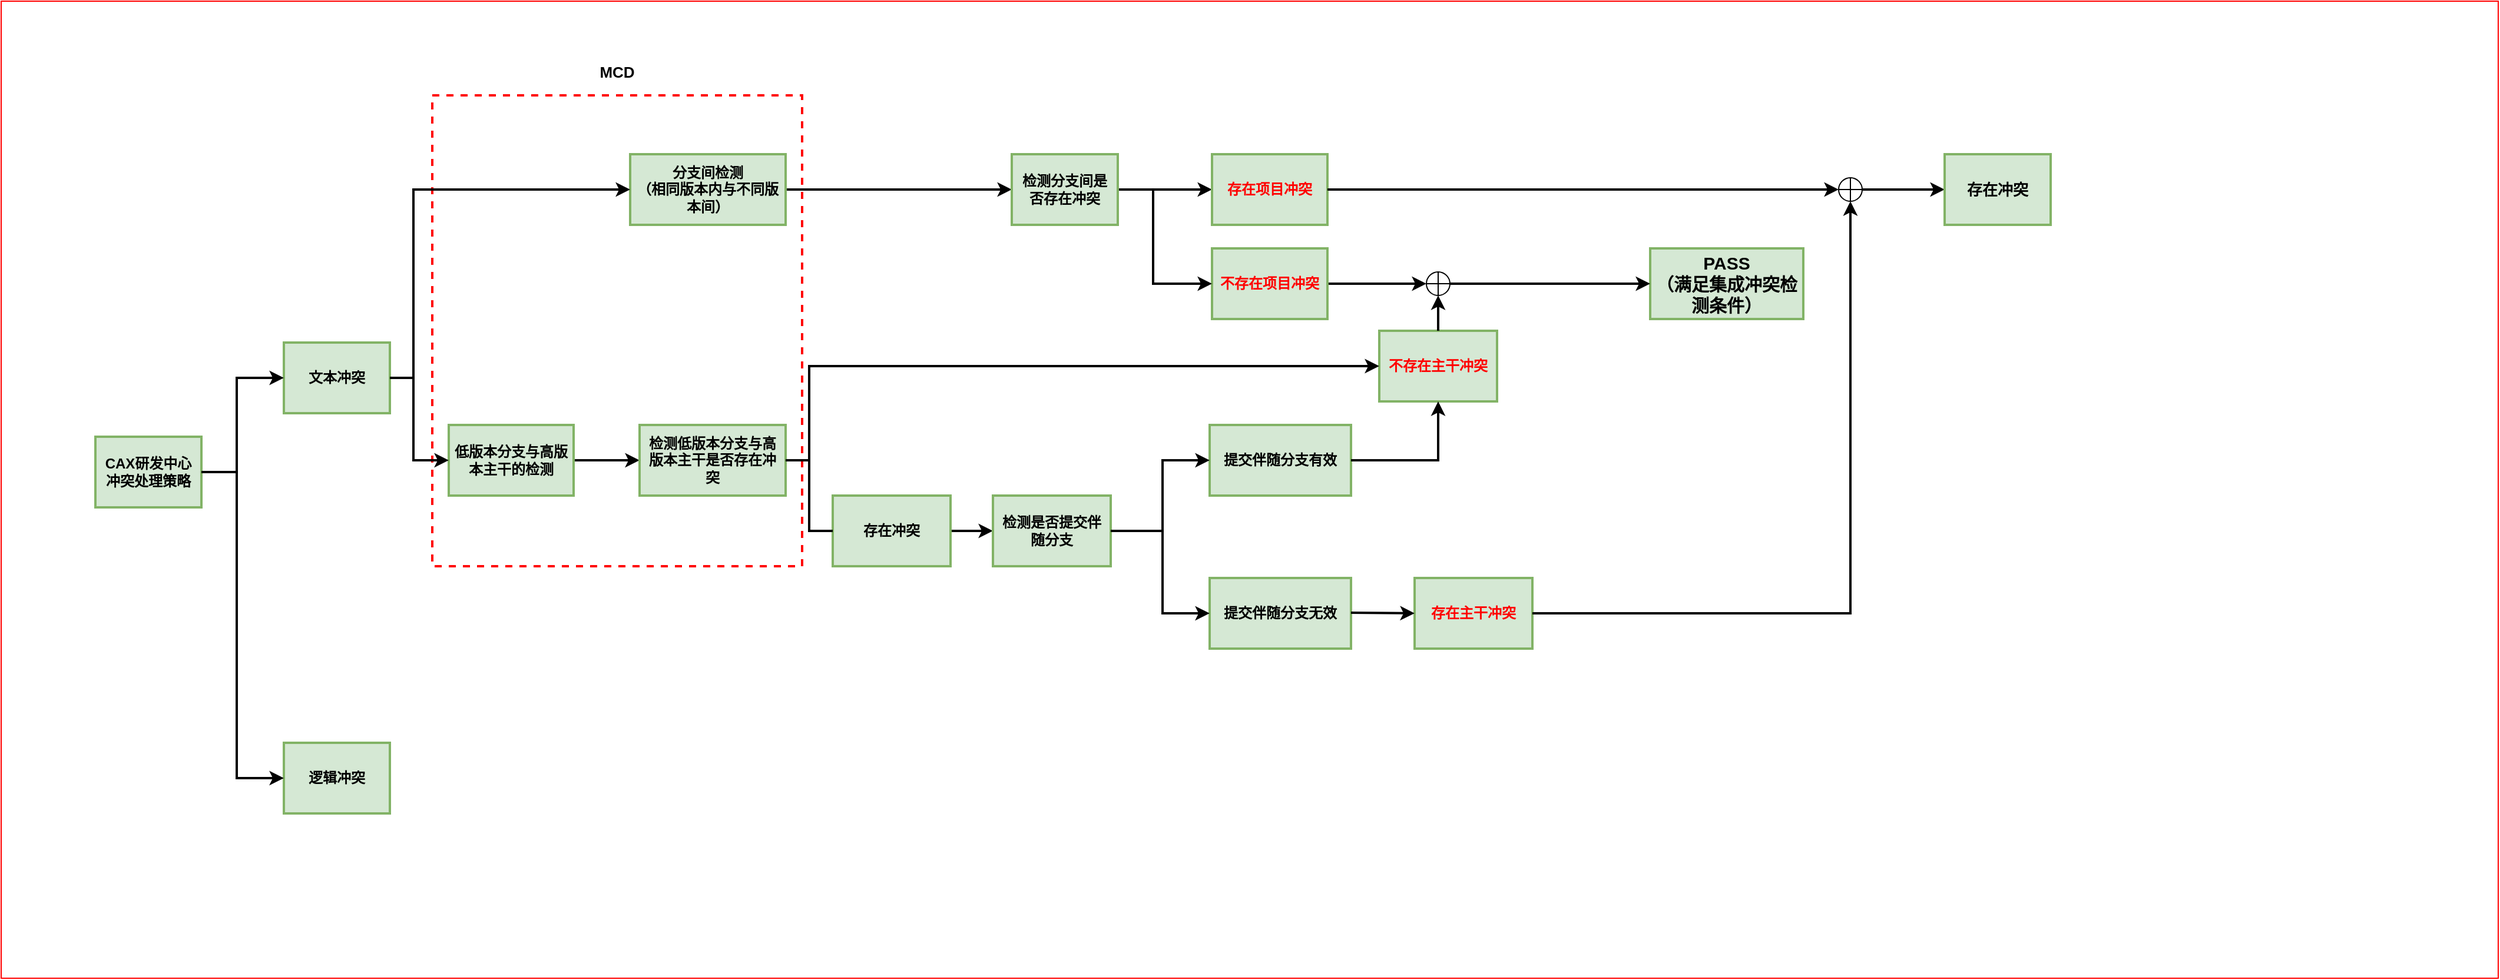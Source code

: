 <mxfile version="18.0.2" type="github">
  <diagram id="tAiEc9BprhlufLbl5p80" name="Page-1">
    <mxGraphModel dx="2249" dy="1963" grid="1" gridSize="10" guides="1" tooltips="1" connect="1" arrows="1" fold="1" page="1" pageScale="1" pageWidth="827" pageHeight="1169" math="0" shadow="0">
      <root>
        <mxCell id="0" />
        <mxCell id="1" parent="0" />
        <mxCell id="18qOMuYHO0AA8W0c1snm-130" value="" style="rounded=0;whiteSpace=wrap;html=1;fontSize=15;fontColor=#FF0000;strokeColor=#FF0000;" vertex="1" parent="1">
          <mxGeometry x="-50" y="-120" width="2120" height="830" as="geometry" />
        </mxCell>
        <mxCell id="18qOMuYHO0AA8W0c1snm-1" value="CAX研发中心冲突处理策略" style="rounded=0;whiteSpace=wrap;html=1;fillColor=#d5e8d4;strokeColor=#82B366;strokeWidth=2;sketch=0;glass=0;shadow=0;spacing=6;fontStyle=1" vertex="1" parent="1">
          <mxGeometry x="30" y="250" width="90" height="60" as="geometry" />
        </mxCell>
        <mxCell id="18qOMuYHO0AA8W0c1snm-139" value="" style="rounded=0;whiteSpace=wrap;html=1;fontSize=13;fontColor=#FF0000;strokeColor=#FF0000;dashed=1;strokeWidth=2;" vertex="1" parent="1">
          <mxGeometry x="316" y="-40" width="314" height="400" as="geometry" />
        </mxCell>
        <mxCell id="18qOMuYHO0AA8W0c1snm-2" value="文本冲突" style="rounded=0;whiteSpace=wrap;html=1;fillColor=#d5e8d4;strokeColor=#82B366;strokeWidth=2;sketch=0;glass=0;shadow=0;spacing=6;fontStyle=1" vertex="1" parent="1">
          <mxGeometry x="190" y="170" width="90" height="60" as="geometry" />
        </mxCell>
        <mxCell id="18qOMuYHO0AA8W0c1snm-3" value="逻辑冲突" style="rounded=0;whiteSpace=wrap;html=1;fillColor=#d5e8d4;strokeColor=#82B366;strokeWidth=2;sketch=0;glass=0;shadow=0;spacing=6;fontStyle=1" vertex="1" parent="1">
          <mxGeometry x="190" y="510" width="90" height="60" as="geometry" />
        </mxCell>
        <mxCell id="18qOMuYHO0AA8W0c1snm-4" value="" style="endArrow=classic;html=1;rounded=0;exitX=1;exitY=0.5;exitDx=0;exitDy=0;entryX=0;entryY=0.5;entryDx=0;entryDy=0;strokeWidth=2;" edge="1" parent="1" source="18qOMuYHO0AA8W0c1snm-1" target="18qOMuYHO0AA8W0c1snm-2">
          <mxGeometry width="50" height="50" relative="1" as="geometry">
            <mxPoint x="80" y="310" as="sourcePoint" />
            <mxPoint x="130" y="260" as="targetPoint" />
            <Array as="points">
              <mxPoint x="150" y="280" />
              <mxPoint x="150" y="240" />
              <mxPoint x="150" y="200" />
            </Array>
          </mxGeometry>
        </mxCell>
        <mxCell id="18qOMuYHO0AA8W0c1snm-5" value="" style="endArrow=classic;html=1;rounded=0;entryX=0;entryY=0.5;entryDx=0;entryDy=0;strokeWidth=2;" edge="1" parent="1" target="18qOMuYHO0AA8W0c1snm-3">
          <mxGeometry width="50" height="50" relative="1" as="geometry">
            <mxPoint x="150" y="280" as="sourcePoint" />
            <mxPoint x="180" y="210" as="targetPoint" />
            <Array as="points">
              <mxPoint x="150" y="470" />
              <mxPoint x="150" y="540" />
            </Array>
          </mxGeometry>
        </mxCell>
        <mxCell id="18qOMuYHO0AA8W0c1snm-6" value="" style="edgeStyle=orthogonalEdgeStyle;rounded=0;orthogonalLoop=1;jettySize=auto;html=1;strokeWidth=2;" edge="1" parent="1" source="18qOMuYHO0AA8W0c1snm-7" target="18qOMuYHO0AA8W0c1snm-12">
          <mxGeometry relative="1" as="geometry" />
        </mxCell>
        <mxCell id="18qOMuYHO0AA8W0c1snm-7" value="分支间检测&lt;br&gt;（相同版本内与不同版本间）" style="rounded=0;whiteSpace=wrap;html=1;fillColor=#d5e8d4;strokeColor=#82B366;strokeWidth=2;sketch=0;glass=0;shadow=0;spacing=6;fontStyle=1" vertex="1" parent="1">
          <mxGeometry x="484" y="10" width="132" height="60" as="geometry" />
        </mxCell>
        <mxCell id="18qOMuYHO0AA8W0c1snm-8" value="" style="edgeStyle=orthogonalEdgeStyle;rounded=0;orthogonalLoop=1;jettySize=auto;html=1;strokeWidth=2;" edge="1" parent="1" source="18qOMuYHO0AA8W0c1snm-9" target="18qOMuYHO0AA8W0c1snm-37">
          <mxGeometry relative="1" as="geometry" />
        </mxCell>
        <mxCell id="18qOMuYHO0AA8W0c1snm-9" value="低版本分支与高版本主干的检测" style="rounded=0;whiteSpace=wrap;html=1;fillColor=#d5e8d4;strokeColor=#82B366;strokeWidth=2;sketch=0;glass=0;shadow=0;spacing=6;fontStyle=1" vertex="1" parent="1">
          <mxGeometry x="330" y="240" width="106" height="60" as="geometry" />
        </mxCell>
        <mxCell id="18qOMuYHO0AA8W0c1snm-10" value="" style="endArrow=none;html=1;rounded=0;strokeWidth=2;" edge="1" parent="1" source="18qOMuYHO0AA8W0c1snm-2">
          <mxGeometry width="50" height="50" relative="1" as="geometry">
            <mxPoint x="260" y="250" as="sourcePoint" />
            <mxPoint x="300" y="200" as="targetPoint" />
          </mxGeometry>
        </mxCell>
        <mxCell id="18qOMuYHO0AA8W0c1snm-11" value="" style="edgeStyle=orthogonalEdgeStyle;rounded=0;orthogonalLoop=1;jettySize=auto;html=1;strokeWidth=2;" edge="1" parent="1" source="18qOMuYHO0AA8W0c1snm-12" target="18qOMuYHO0AA8W0c1snm-14">
          <mxGeometry relative="1" as="geometry" />
        </mxCell>
        <mxCell id="18qOMuYHO0AA8W0c1snm-12" value="检测分支间是否存在冲突" style="rounded=0;whiteSpace=wrap;html=1;fillColor=#d5e8d4;strokeColor=#82B366;strokeWidth=2;sketch=0;glass=0;shadow=0;spacing=6;fontStyle=1" vertex="1" parent="1">
          <mxGeometry x="808" y="10" width="90" height="60" as="geometry" />
        </mxCell>
        <mxCell id="18qOMuYHO0AA8W0c1snm-14" value="&lt;font color=&quot;#ff0000&quot;&gt;存在项目冲突&lt;/font&gt;" style="rounded=0;whiteSpace=wrap;html=1;fillColor=#d5e8d4;strokeColor=#82B366;strokeWidth=2;sketch=0;glass=0;shadow=0;spacing=6;fontStyle=1" vertex="1" parent="1">
          <mxGeometry x="978" y="10" width="98" height="60" as="geometry" />
        </mxCell>
        <mxCell id="18qOMuYHO0AA8W0c1snm-115" value="" style="edgeStyle=orthogonalEdgeStyle;rounded=0;orthogonalLoop=1;jettySize=auto;html=1;strokeWidth=2;entryX=0;entryY=0.5;entryDx=0;entryDy=0;" edge="1" parent="1" source="18qOMuYHO0AA8W0c1snm-15" target="18qOMuYHO0AA8W0c1snm-120">
          <mxGeometry relative="1" as="geometry">
            <mxPoint x="1116" y="130" as="targetPoint" />
          </mxGeometry>
        </mxCell>
        <mxCell id="18qOMuYHO0AA8W0c1snm-15" value="&lt;font color=&quot;#ff0000&quot;&gt;不存在项目冲突&lt;/font&gt;" style="rounded=0;whiteSpace=wrap;html=1;fillColor=#d5e8d4;strokeColor=#82B366;strokeWidth=2;sketch=0;glass=0;shadow=0;spacing=6;fontStyle=1" vertex="1" parent="1">
          <mxGeometry x="978" y="90" width="98" height="60" as="geometry" />
        </mxCell>
        <mxCell id="18qOMuYHO0AA8W0c1snm-16" value="" style="endArrow=classic;html=1;rounded=0;strokeWidth=2;entryX=0;entryY=0.5;entryDx=0;entryDy=0;" edge="1" parent="1" target="18qOMuYHO0AA8W0c1snm-15">
          <mxGeometry width="50" height="50" relative="1" as="geometry">
            <mxPoint x="928" y="40" as="sourcePoint" />
            <mxPoint x="978" y="-10" as="targetPoint" />
            <Array as="points">
              <mxPoint x="928" y="120" />
            </Array>
          </mxGeometry>
        </mxCell>
        <mxCell id="18qOMuYHO0AA8W0c1snm-34" value="" style="endArrow=classic;html=1;rounded=0;strokeWidth=2;entryX=0;entryY=0.5;entryDx=0;entryDy=0;" edge="1" parent="1" target="18qOMuYHO0AA8W0c1snm-7">
          <mxGeometry width="50" height="50" relative="1" as="geometry">
            <mxPoint x="300" y="200" as="sourcePoint" />
            <mxPoint x="320" y="70" as="targetPoint" />
            <Array as="points">
              <mxPoint x="300" y="40" />
            </Array>
          </mxGeometry>
        </mxCell>
        <mxCell id="18qOMuYHO0AA8W0c1snm-35" value="" style="endArrow=classic;html=1;rounded=0;strokeWidth=2;entryX=0;entryY=0.5;entryDx=0;entryDy=0;" edge="1" parent="1" target="18qOMuYHO0AA8W0c1snm-9">
          <mxGeometry width="50" height="50" relative="1" as="geometry">
            <mxPoint x="300" y="200" as="sourcePoint" />
            <mxPoint x="280" y="340" as="targetPoint" />
            <Array as="points">
              <mxPoint x="300" y="270" />
            </Array>
          </mxGeometry>
        </mxCell>
        <mxCell id="18qOMuYHO0AA8W0c1snm-36" value="" style="edgeStyle=orthogonalEdgeStyle;rounded=0;orthogonalLoop=1;jettySize=auto;html=1;strokeWidth=2;startArrow=none;" edge="1" parent="1" source="18qOMuYHO0AA8W0c1snm-88" target="18qOMuYHO0AA8W0c1snm-38">
          <mxGeometry relative="1" as="geometry" />
        </mxCell>
        <mxCell id="18qOMuYHO0AA8W0c1snm-37" value="检测低版本分支与高版本主干是否存在冲突" style="rounded=0;whiteSpace=wrap;html=1;fillColor=#d5e8d4;strokeColor=#82B366;strokeWidth=2;sketch=0;glass=0;shadow=0;spacing=7;fontStyle=1" vertex="1" parent="1">
          <mxGeometry x="492" y="240" width="124" height="60" as="geometry" />
        </mxCell>
        <mxCell id="18qOMuYHO0AA8W0c1snm-38" value="检测是否提交伴随分支" style="rounded=0;whiteSpace=wrap;html=1;fillColor=#d5e8d4;strokeColor=#82B366;strokeWidth=2;sketch=0;glass=0;shadow=0;spacing=7;fontStyle=1" vertex="1" parent="1">
          <mxGeometry x="792" y="300" width="100" height="60" as="geometry" />
        </mxCell>
        <mxCell id="18qOMuYHO0AA8W0c1snm-87" value="&lt;font color=&quot;#ff0000&quot;&gt;不存在主干冲突&lt;/font&gt;" style="rounded=0;whiteSpace=wrap;html=1;fillColor=#d5e8d4;strokeColor=#82B366;strokeWidth=2;sketch=0;glass=0;shadow=0;spacing=7;fontStyle=1" vertex="1" parent="1">
          <mxGeometry x="1120" y="160" width="100" height="60" as="geometry" />
        </mxCell>
        <mxCell id="18qOMuYHO0AA8W0c1snm-88" value="存在冲突" style="rounded=0;whiteSpace=wrap;html=1;fillColor=#d5e8d4;strokeColor=#82B366;strokeWidth=2;sketch=0;glass=0;shadow=0;spacing=7;fontStyle=1" vertex="1" parent="1">
          <mxGeometry x="656" y="300" width="100" height="60" as="geometry" />
        </mxCell>
        <mxCell id="18qOMuYHO0AA8W0c1snm-89" value="" style="edgeStyle=orthogonalEdgeStyle;rounded=0;orthogonalLoop=1;jettySize=auto;html=1;strokeWidth=2;endArrow=none;" edge="1" parent="1" source="18qOMuYHO0AA8W0c1snm-37" target="18qOMuYHO0AA8W0c1snm-88">
          <mxGeometry relative="1" as="geometry">
            <mxPoint x="616" y="270" as="sourcePoint" />
            <mxPoint x="786" y="270" as="targetPoint" />
          </mxGeometry>
        </mxCell>
        <mxCell id="18qOMuYHO0AA8W0c1snm-90" value="" style="endArrow=classic;html=1;rounded=0;fontColor=#FF0000;strokeWidth=2;entryX=0;entryY=0.5;entryDx=0;entryDy=0;" edge="1" parent="1" target="18qOMuYHO0AA8W0c1snm-87">
          <mxGeometry width="50" height="50" relative="1" as="geometry">
            <mxPoint x="636" y="270" as="sourcePoint" />
            <mxPoint x="596" y="170" as="targetPoint" />
            <Array as="points">
              <mxPoint x="636" y="190" />
            </Array>
          </mxGeometry>
        </mxCell>
        <mxCell id="18qOMuYHO0AA8W0c1snm-92" value="提交伴随分支有效" style="rounded=0;whiteSpace=wrap;html=1;fillColor=#d5e8d4;strokeColor=#82B366;strokeWidth=2;sketch=0;glass=0;shadow=0;spacing=7;fontStyle=1" vertex="1" parent="1">
          <mxGeometry x="976" y="240" width="120" height="60" as="geometry" />
        </mxCell>
        <mxCell id="18qOMuYHO0AA8W0c1snm-93" value="提交伴随分支无效" style="rounded=0;whiteSpace=wrap;html=1;fillColor=#d5e8d4;strokeColor=#82B366;strokeWidth=2;sketch=0;glass=0;shadow=0;spacing=7;fontStyle=1" vertex="1" parent="1">
          <mxGeometry x="976" y="370" width="120" height="60" as="geometry" />
        </mxCell>
        <mxCell id="18qOMuYHO0AA8W0c1snm-94" value="" style="endArrow=classic;html=1;rounded=0;strokeWidth=2;exitX=1;exitY=0.5;exitDx=0;exitDy=0;entryX=0;entryY=0.5;entryDx=0;entryDy=0;" edge="1" parent="1" target="18qOMuYHO0AA8W0c1snm-92">
          <mxGeometry width="50" height="50" relative="1" as="geometry">
            <mxPoint x="892" y="330" as="sourcePoint" />
            <mxPoint x="986" y="320" as="targetPoint" />
            <Array as="points">
              <mxPoint x="936" y="330" />
              <mxPoint x="936" y="270" />
            </Array>
          </mxGeometry>
        </mxCell>
        <mxCell id="18qOMuYHO0AA8W0c1snm-95" value="" style="endArrow=classic;html=1;rounded=0;strokeWidth=2;entryX=0;entryY=0.5;entryDx=0;entryDy=0;" edge="1" parent="1" target="18qOMuYHO0AA8W0c1snm-93">
          <mxGeometry width="50" height="50" relative="1" as="geometry">
            <mxPoint x="936" y="330" as="sourcePoint" />
            <mxPoint x="946" y="400" as="targetPoint" />
            <Array as="points">
              <mxPoint x="936" y="400" />
            </Array>
          </mxGeometry>
        </mxCell>
        <mxCell id="18qOMuYHO0AA8W0c1snm-101" value="&lt;font color=&quot;#ff0000&quot;&gt;存在主干冲突&lt;/font&gt;" style="rounded=0;whiteSpace=wrap;html=1;fillColor=#d5e8d4;strokeColor=#82B366;strokeWidth=2;sketch=0;glass=0;shadow=0;spacing=7;fontStyle=1" vertex="1" parent="1">
          <mxGeometry x="1150" y="370" width="100" height="60" as="geometry" />
        </mxCell>
        <mxCell id="18qOMuYHO0AA8W0c1snm-103" value="" style="endArrow=classic;html=1;rounded=0;strokeWidth=2;exitX=1;exitY=0.5;exitDx=0;exitDy=0;entryX=0;entryY=0.5;entryDx=0;entryDy=0;" edge="1" parent="1" target="18qOMuYHO0AA8W0c1snm-101">
          <mxGeometry width="50" height="50" relative="1" as="geometry">
            <mxPoint x="1096" y="399.5" as="sourcePoint" />
            <mxPoint x="1160" y="399.5" as="targetPoint" />
          </mxGeometry>
        </mxCell>
        <mxCell id="18qOMuYHO0AA8W0c1snm-117" value="&lt;font style=&quot;font-size: 15px;&quot;&gt;PASS&lt;br&gt;（满足集成冲突检测条件）&lt;br&gt;&lt;/font&gt;" style="rounded=0;whiteSpace=wrap;html=1;fillColor=#d5e8d4;strokeColor=#82B366;strokeWidth=2;sketch=0;glass=0;shadow=0;spacing=6;fontStyle=1" vertex="1" parent="1">
          <mxGeometry x="1350" y="90" width="130" height="60" as="geometry" />
        </mxCell>
        <mxCell id="18qOMuYHO0AA8W0c1snm-127" value="" style="edgeStyle=orthogonalEdgeStyle;rounded=0;orthogonalLoop=1;jettySize=auto;html=1;strokeWidth=2;" edge="1" parent="1" source="18qOMuYHO0AA8W0c1snm-120" target="18qOMuYHO0AA8W0c1snm-117">
          <mxGeometry relative="1" as="geometry" />
        </mxCell>
        <mxCell id="18qOMuYHO0AA8W0c1snm-120" value="" style="shape=orEllipse;perimeter=ellipsePerimeter;whiteSpace=wrap;html=1;backgroundOutline=1;" vertex="1" parent="1">
          <mxGeometry x="1160" y="110" width="20" height="20" as="geometry" />
        </mxCell>
        <mxCell id="18qOMuYHO0AA8W0c1snm-131" value="" style="endArrow=classic;html=1;rounded=0;fontSize=15;fontColor=#FF0000;strokeWidth=2;exitX=1;exitY=0.5;exitDx=0;exitDy=0;entryX=0.5;entryY=1;entryDx=0;entryDy=0;" edge="1" parent="1" source="18qOMuYHO0AA8W0c1snm-92" target="18qOMuYHO0AA8W0c1snm-87">
          <mxGeometry width="50" height="50" relative="1" as="geometry">
            <mxPoint x="1140" y="310" as="sourcePoint" />
            <mxPoint x="1190" y="260" as="targetPoint" />
            <Array as="points">
              <mxPoint x="1170" y="270" />
            </Array>
          </mxGeometry>
        </mxCell>
        <mxCell id="18qOMuYHO0AA8W0c1snm-132" value="" style="endArrow=classic;html=1;rounded=0;fontSize=15;fontColor=#FF0000;strokeWidth=2;exitX=0.5;exitY=0;exitDx=0;exitDy=0;entryX=0.5;entryY=1;entryDx=0;entryDy=0;" edge="1" parent="1" source="18qOMuYHO0AA8W0c1snm-87" target="18qOMuYHO0AA8W0c1snm-120">
          <mxGeometry width="50" height="50" relative="1" as="geometry">
            <mxPoint x="1240" y="210" as="sourcePoint" />
            <mxPoint x="1290" y="160" as="targetPoint" />
          </mxGeometry>
        </mxCell>
        <mxCell id="18qOMuYHO0AA8W0c1snm-133" value="" style="shape=orEllipse;perimeter=ellipsePerimeter;whiteSpace=wrap;html=1;backgroundOutline=1;" vertex="1" parent="1">
          <mxGeometry x="1510" y="30" width="20" height="20" as="geometry" />
        </mxCell>
        <mxCell id="18qOMuYHO0AA8W0c1snm-134" value="" style="endArrow=classic;html=1;rounded=0;fontSize=15;fontColor=#FF0000;strokeWidth=2;exitX=1;exitY=0.5;exitDx=0;exitDy=0;entryX=0;entryY=0.5;entryDx=0;entryDy=0;" edge="1" parent="1" source="18qOMuYHO0AA8W0c1snm-14" target="18qOMuYHO0AA8W0c1snm-133">
          <mxGeometry width="50" height="50" relative="1" as="geometry">
            <mxPoint x="1230" y="20" as="sourcePoint" />
            <mxPoint x="1280" y="-30" as="targetPoint" />
          </mxGeometry>
        </mxCell>
        <mxCell id="18qOMuYHO0AA8W0c1snm-140" value="&lt;font color=&quot;#000000&quot;&gt;&lt;b&gt;MCD&lt;/b&gt;&lt;/font&gt;" style="rounded=0;whiteSpace=wrap;html=1;dashed=1;fontSize=13;fontColor=#FF0000;strokeColor=#FFFFFF;strokeWidth=2;" vertex="1" parent="1">
          <mxGeometry x="420" y="-70" width="106" height="20" as="geometry" />
        </mxCell>
        <mxCell id="18qOMuYHO0AA8W0c1snm-135" value="" style="endArrow=classic;html=1;rounded=0;fontSize=15;fontColor=#FF0000;strokeWidth=2;exitX=1;exitY=0.5;exitDx=0;exitDy=0;entryX=0.5;entryY=1;entryDx=0;entryDy=0;" edge="1" parent="1" source="18qOMuYHO0AA8W0c1snm-101" target="18qOMuYHO0AA8W0c1snm-133">
          <mxGeometry width="50" height="50" relative="1" as="geometry">
            <mxPoint x="1340" y="410" as="sourcePoint" />
            <mxPoint x="1390" y="360" as="targetPoint" />
            <Array as="points">
              <mxPoint x="1520" y="400" />
            </Array>
          </mxGeometry>
        </mxCell>
        <mxCell id="18qOMuYHO0AA8W0c1snm-137" value="" style="endArrow=classic;html=1;rounded=0;fontSize=15;fontColor=#FF0000;strokeWidth=2;exitX=1;exitY=0.5;exitDx=0;exitDy=0;entryX=0;entryY=0.5;entryDx=0;entryDy=0;" edge="1" parent="1" source="18qOMuYHO0AA8W0c1snm-133" target="18qOMuYHO0AA8W0c1snm-138">
          <mxGeometry width="50" height="50" relative="1" as="geometry">
            <mxPoint x="1550" y="10" as="sourcePoint" />
            <mxPoint x="1600" y="-40" as="targetPoint" />
          </mxGeometry>
        </mxCell>
        <mxCell id="18qOMuYHO0AA8W0c1snm-138" value="&lt;font style=&quot;font-size: 13px;&quot;&gt;存在冲突&lt;/font&gt;" style="rounded=0;whiteSpace=wrap;html=1;fillColor=#d5e8d4;strokeColor=#82B366;strokeWidth=2;sketch=0;glass=0;shadow=0;spacing=6;fontStyle=1" vertex="1" parent="1">
          <mxGeometry x="1600" y="10" width="90" height="60" as="geometry" />
        </mxCell>
      </root>
    </mxGraphModel>
  </diagram>
</mxfile>
